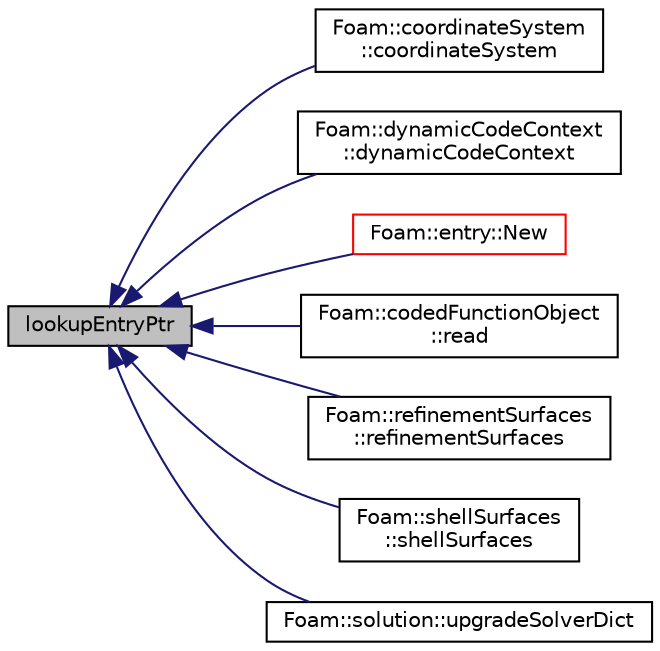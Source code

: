 digraph "lookupEntryPtr"
{
  bgcolor="transparent";
  edge [fontname="Helvetica",fontsize="10",labelfontname="Helvetica",labelfontsize="10"];
  node [fontname="Helvetica",fontsize="10",shape=record];
  rankdir="LR";
  Node1 [label="lookupEntryPtr",height=0.2,width=0.4,color="black", fillcolor="grey75", style="filled", fontcolor="black"];
  Node1 -> Node2 [dir="back",color="midnightblue",fontsize="10",style="solid",fontname="Helvetica"];
  Node2 [label="Foam::coordinateSystem\l::coordinateSystem",height=0.2,width=0.4,color="black",URL="$a00401.html#a7fde428d3234bd6b457a8592f7e5dc01",tooltip="Construct from dictionary (default name) "];
  Node1 -> Node3 [dir="back",color="midnightblue",fontsize="10",style="solid",fontname="Helvetica"];
  Node3 [label="Foam::dynamicCodeContext\l::dynamicCodeContext",height=0.2,width=0.4,color="black",URL="$a00590.html#aaf616cf1d1395ba4d720994dc0d56732",tooltip="Construct from a dictionary. "];
  Node1 -> Node4 [dir="back",color="midnightblue",fontsize="10",style="solid",fontname="Helvetica"];
  Node4 [label="Foam::entry::New",height=0.2,width=0.4,color="red",URL="$a00654.html#a8a226a546ec766d55192e65b55f87715",tooltip="Construct from Istream and insert into dictionary. "];
  Node1 -> Node5 [dir="back",color="midnightblue",fontsize="10",style="solid",fontname="Helvetica"];
  Node5 [label="Foam::codedFunctionObject\l::read",height=0.2,width=0.4,color="black",URL="$a00304.html#afac0600fef97b05534a595ce00b272ed",tooltip="Read and set the function object if its data have changed. "];
  Node1 -> Node6 [dir="back",color="midnightblue",fontsize="10",style="solid",fontname="Helvetica"];
  Node6 [label="Foam::refinementSurfaces\l::refinementSurfaces",height=0.2,width=0.4,color="black",URL="$a02104.html#a3eecea7df2307ad6efac0393c421de74",tooltip="Construct from surfaces and dictionary. "];
  Node1 -> Node7 [dir="back",color="midnightblue",fontsize="10",style="solid",fontname="Helvetica"];
  Node7 [label="Foam::shellSurfaces\l::shellSurfaces",height=0.2,width=0.4,color="black",URL="$a02277.html#a2c429cbb881bcc26360946abf9c5f3b9",tooltip="Construct from geometry and dictionary. "];
  Node1 -> Node8 [dir="back",color="midnightblue",fontsize="10",style="solid",fontname="Helvetica"];
  Node8 [label="Foam::solution::upgradeSolverDict",height=0.2,width=0.4,color="black",URL="$a02364.html#aafb35d9c55b4a97e839ab61b4a0c7d52",tooltip="Update from older solver controls syntax. "];
}
